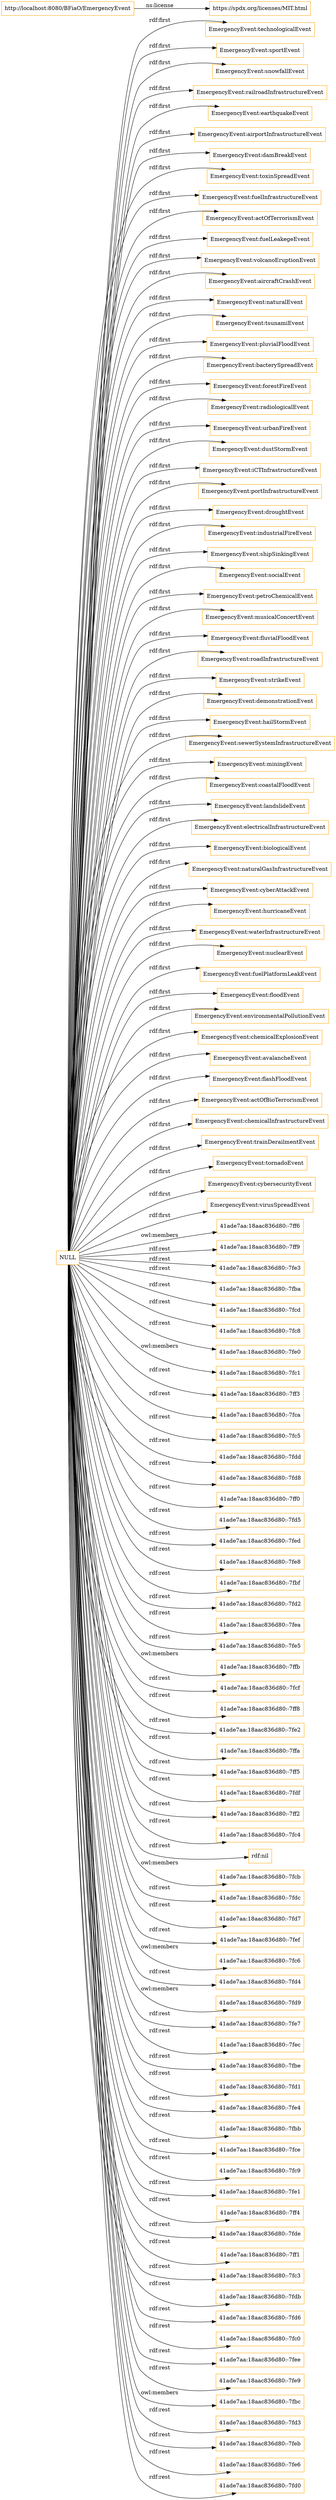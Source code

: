 digraph ar2dtool_diagram { 
rankdir=LR;
size="1501"
node [shape = rectangle, color="orange"]; "EmergencyEvent:technologicalEvent" "EmergencyEvent:sportEvent" "EmergencyEvent:snowfallEvent" "EmergencyEvent:railroadInfrastructureEvent" "EmergencyEvent:earthquakeEvent" "EmergencyEvent:airportInfrastructureEvent" "EmergencyEvent:damBreakEvent" "EmergencyEvent:toxinSpreadEvent" "EmergencyEvent:fuelInfrastructureEvent" "EmergencyEvent:actOfTerrorismEvent" "EmergencyEvent:fuelLeakegeEvent" "EmergencyEvent:volcanoEruptionEvent" "EmergencyEvent:aircraftCrashEvent" "EmergencyEvent:naturalEvent" "EmergencyEvent:tsunamiEvent" "EmergencyEvent:pluvialFloodEvent" "EmergencyEvent:bacterySpreadEvent" "EmergencyEvent:forestFireEvent" "EmergencyEvent:radiologicalEvent" "EmergencyEvent:urbanFireEvent" "EmergencyEvent:dustStormEvent" "EmergencyEvent:iCTInfrastructureEvent" "EmergencyEvent:portInfrastructureEvent" "EmergencyEvent:droughtEvent" "EmergencyEvent:industrialFireEvent" "EmergencyEvent:shipSinkingEvent" "EmergencyEvent:socialEvent" "EmergencyEvent:petroChemicalEvent" "EmergencyEvent:musicalConcertEvent" "EmergencyEvent:fluvialFloodEvent" "EmergencyEvent:roadInfrastructureEvent" "EmergencyEvent:strikeEvent" "EmergencyEvent:demonstrationEvent" "EmergencyEvent:hailStormEvent" "EmergencyEvent:sewerSystemInfrastructureEvent" "EmergencyEvent:miningEvent" "EmergencyEvent:coastalFloodEvent" "EmergencyEvent:landslideEvent" "EmergencyEvent:electricalInfrastructureEvent" "EmergencyEvent:biologicalEvent" "EmergencyEvent:naturalGasInfrastructureEvent" "EmergencyEvent:cyberAttackEvent" "EmergencyEvent:hurricaneEvent" "EmergencyEvent:waterInfrastructureEvent" "EmergencyEvent:nuclearEvent" "EmergencyEvent:fuelPlatformLeakEvent" "EmergencyEvent:floodEvent" "EmergencyEvent:environmentalPollutionEvent" "EmergencyEvent:chemicalExplosionEvent" "EmergencyEvent:avalancheEvent" "EmergencyEvent:flashFloodEvent" "EmergencyEvent:actOfBioTerrorismEvent" "EmergencyEvent:chemicalInfrastructureEvent" "EmergencyEvent:trainDerailmentEvent" "EmergencyEvent:tornadoEvent" "EmergencyEvent:cybersecurityEvent" "EmergencyEvent:virusSpreadEvent" ; /*classes style*/
	"NULL" -> "41ade7aa:18aac836d80:-7ff6" [ label = "owl:members" ];
	"NULL" -> "41ade7aa:18aac836d80:-7ff9" [ label = "rdf:rest" ];
	"NULL" -> "41ade7aa:18aac836d80:-7fe3" [ label = "rdf:rest" ];
	"NULL" -> "EmergencyEvent:naturalEvent" [ label = "rdf:first" ];
	"NULL" -> "41ade7aa:18aac836d80:-7fba" [ label = "rdf:rest" ];
	"NULL" -> "EmergencyEvent:urbanFireEvent" [ label = "rdf:first" ];
	"NULL" -> "EmergencyEvent:petroChemicalEvent" [ label = "rdf:first" ];
	"NULL" -> "EmergencyEvent:hailStormEvent" [ label = "rdf:first" ];
	"NULL" -> "41ade7aa:18aac836d80:-7fcd" [ label = "rdf:rest" ];
	"NULL" -> "41ade7aa:18aac836d80:-7fc8" [ label = "rdf:rest" ];
	"NULL" -> "41ade7aa:18aac836d80:-7fe0" [ label = "rdf:rest" ];
	"NULL" -> "EmergencyEvent:snowfallEvent" [ label = "rdf:first" ];
	"NULL" -> "41ade7aa:18aac836d80:-7fc1" [ label = "owl:members" ];
	"NULL" -> "EmergencyEvent:avalancheEvent" [ label = "rdf:first" ];
	"NULL" -> "41ade7aa:18aac836d80:-7ff3" [ label = "rdf:rest" ];
	"NULL" -> "41ade7aa:18aac836d80:-7fca" [ label = "rdf:rest" ];
	"NULL" -> "41ade7aa:18aac836d80:-7fc5" [ label = "rdf:rest" ];
	"NULL" -> "41ade7aa:18aac836d80:-7fdd" [ label = "rdf:rest" ];
	"NULL" -> "EmergencyEvent:fuelInfrastructureEvent" [ label = "rdf:first" ];
	"NULL" -> "41ade7aa:18aac836d80:-7fd8" [ label = "rdf:rest" ];
	"NULL" -> "41ade7aa:18aac836d80:-7ff0" [ label = "rdf:rest" ];
	"NULL" -> "EmergencyEvent:damBreakEvent" [ label = "rdf:first" ];
	"NULL" -> "EmergencyEvent:environmentalPollutionEvent" [ label = "rdf:first" ];
	"NULL" -> "EmergencyEvent:cybersecurityEvent" [ label = "rdf:first" ];
	"NULL" -> "41ade7aa:18aac836d80:-7fd5" [ label = "rdf:rest" ];
	"NULL" -> "EmergencyEvent:fuelPlatformLeakEvent" [ label = "rdf:first" ];
	"NULL" -> "EmergencyEvent:dustStormEvent" [ label = "rdf:first" ];
	"NULL" -> "41ade7aa:18aac836d80:-7fed" [ label = "rdf:rest" ];
	"NULL" -> "41ade7aa:18aac836d80:-7fe8" [ label = "rdf:rest" ];
	"NULL" -> "EmergencyEvent:socialEvent" [ label = "rdf:first" ];
	"NULL" -> "41ade7aa:18aac836d80:-7fbf" [ label = "rdf:rest" ];
	"NULL" -> "41ade7aa:18aac836d80:-7fd2" [ label = "rdf:rest" ];
	"NULL" -> "EmergencyEvent:landslideEvent" [ label = "rdf:first" ];
	"NULL" -> "EmergencyEvent:bacterySpreadEvent" [ label = "rdf:first" ];
	"NULL" -> "EmergencyEvent:demonstrationEvent" [ label = "rdf:first" ];
	"NULL" -> "41ade7aa:18aac836d80:-7fea" [ label = "rdf:rest" ];
	"NULL" -> "EmergencyEvent:sportEvent" [ label = "rdf:first" ];
	"NULL" -> "41ade7aa:18aac836d80:-7fe5" [ label = "rdf:rest" ];
	"NULL" -> "EmergencyEvent:shipSinkingEvent" [ label = "rdf:first" ];
	"NULL" -> "41ade7aa:18aac836d80:-7ffb" [ label = "owl:members" ];
	"NULL" -> "41ade7aa:18aac836d80:-7fcf" [ label = "rdf:rest" ];
	"NULL" -> "41ade7aa:18aac836d80:-7ff8" [ label = "rdf:rest" ];
	"NULL" -> "EmergencyEvent:iCTInfrastructureEvent" [ label = "rdf:first" ];
	"NULL" -> "EmergencyEvent:volcanoEruptionEvent" [ label = "rdf:first" ];
	"NULL" -> "EmergencyEvent:toxinSpreadEvent" [ label = "rdf:first" ];
	"NULL" -> "41ade7aa:18aac836d80:-7fe2" [ label = "rdf:rest" ];
	"NULL" -> "EmergencyEvent:virusSpreadEvent" [ label = "rdf:first" ];
	"NULL" -> "EmergencyEvent:radiologicalEvent" [ label = "rdf:first" ];
	"NULL" -> "41ade7aa:18aac836d80:-7ffa" [ label = "rdf:rest" ];
	"NULL" -> "41ade7aa:18aac836d80:-7ff5" [ label = "rdf:rest" ];
	"NULL" -> "EmergencyEvent:tornadoEvent" [ label = "rdf:first" ];
	"NULL" -> "EmergencyEvent:miningEvent" [ label = "rdf:first" ];
	"NULL" -> "EmergencyEvent:actOfTerrorismEvent" [ label = "rdf:first" ];
	"NULL" -> "EmergencyEvent:fuelLeakegeEvent" [ label = "rdf:first" ];
	"NULL" -> "EmergencyEvent:technologicalEvent" [ label = "rdf:first" ];
	"NULL" -> "41ade7aa:18aac836d80:-7fdf" [ label = "rdf:rest" ];
	"NULL" -> "41ade7aa:18aac836d80:-7ff2" [ label = "rdf:rest" ];
	"NULL" -> "41ade7aa:18aac836d80:-7fc4" [ label = "rdf:rest" ];
	"NULL" -> "EmergencyEvent:airportInfrastructureEvent" [ label = "rdf:first" ];
	"NULL" -> "rdf:nil" [ label = "rdf:rest" ];
	"NULL" -> "41ade7aa:18aac836d80:-7fcb" [ label = "owl:members" ];
	"NULL" -> "41ade7aa:18aac836d80:-7fdc" [ label = "rdf:rest" ];
	"NULL" -> "41ade7aa:18aac836d80:-7fd7" [ label = "rdf:rest" ];
	"NULL" -> "EmergencyEvent:biologicalEvent" [ label = "rdf:first" ];
	"NULL" -> "41ade7aa:18aac836d80:-7fef" [ label = "rdf:rest" ];
	"NULL" -> "41ade7aa:18aac836d80:-7fc6" [ label = "owl:members" ];
	"NULL" -> "41ade7aa:18aac836d80:-7fd4" [ label = "rdf:rest" ];
	"NULL" -> "41ade7aa:18aac836d80:-7fd9" [ label = "owl:members" ];
	"NULL" -> "EmergencyEvent:sewerSystemInfrastructureEvent" [ label = "rdf:first" ];
	"NULL" -> "EmergencyEvent:chemicalExplosionEvent" [ label = "rdf:first" ];
	"NULL" -> "EmergencyEvent:roadInfrastructureEvent" [ label = "rdf:first" ];
	"NULL" -> "41ade7aa:18aac836d80:-7fe7" [ label = "rdf:rest" ];
	"NULL" -> "EmergencyEvent:droughtEvent" [ label = "rdf:first" ];
	"NULL" -> "EmergencyEvent:actOfBioTerrorismEvent" [ label = "rdf:first" ];
	"NULL" -> "EmergencyEvent:floodEvent" [ label = "rdf:first" ];
	"NULL" -> "EmergencyEvent:portInfrastructureEvent" [ label = "rdf:first" ];
	"NULL" -> "41ade7aa:18aac836d80:-7fec" [ label = "rdf:rest" ];
	"NULL" -> "EmergencyEvent:aircraftCrashEvent" [ label = "rdf:first" ];
	"NULL" -> "41ade7aa:18aac836d80:-7fbe" [ label = "rdf:rest" ];
	"NULL" -> "41ade7aa:18aac836d80:-7fd1" [ label = "rdf:rest" ];
	"NULL" -> "EmergencyEvent:pluvialFloodEvent" [ label = "rdf:first" ];
	"NULL" -> "EmergencyEvent:electricalInfrastructureEvent" [ label = "rdf:first" ];
	"NULL" -> "41ade7aa:18aac836d80:-7fe4" [ label = "rdf:rest" ];
	"NULL" -> "41ade7aa:18aac836d80:-7fbb" [ label = "rdf:rest" ];
	"NULL" -> "EmergencyEvent:waterInfrastructureEvent" [ label = "rdf:first" ];
	"NULL" -> "EmergencyEvent:flashFloodEvent" [ label = "rdf:first" ];
	"NULL" -> "41ade7aa:18aac836d80:-7fce" [ label = "rdf:rest" ];
	"NULL" -> "41ade7aa:18aac836d80:-7fc9" [ label = "rdf:rest" ];
	"NULL" -> "41ade7aa:18aac836d80:-7fe1" [ label = "rdf:rest" ];
	"NULL" -> "EmergencyEvent:strikeEvent" [ label = "rdf:first" ];
	"NULL" -> "EmergencyEvent:nuclearEvent" [ label = "rdf:first" ];
	"NULL" -> "EmergencyEvent:forestFireEvent" [ label = "rdf:first" ];
	"NULL" -> "41ade7aa:18aac836d80:-7ff4" [ label = "rdf:rest" ];
	"NULL" -> "EmergencyEvent:trainDerailmentEvent" [ label = "rdf:first" ];
	"NULL" -> "EmergencyEvent:tsunamiEvent" [ label = "rdf:first" ];
	"NULL" -> "EmergencyEvent:hurricaneEvent" [ label = "rdf:first" ];
	"NULL" -> "EmergencyEvent:railroadInfrastructureEvent" [ label = "rdf:first" ];
	"NULL" -> "41ade7aa:18aac836d80:-7fde" [ label = "rdf:rest" ];
	"NULL" -> "41ade7aa:18aac836d80:-7ff1" [ label = "rdf:rest" ];
	"NULL" -> "EmergencyEvent:earthquakeEvent" [ label = "rdf:first" ];
	"NULL" -> "41ade7aa:18aac836d80:-7fc3" [ label = "rdf:rest" ];
	"NULL" -> "EmergencyEvent:industrialFireEvent" [ label = "rdf:first" ];
	"NULL" -> "41ade7aa:18aac836d80:-7fdb" [ label = "rdf:rest" ];
	"NULL" -> "41ade7aa:18aac836d80:-7fd6" [ label = "rdf:rest" ];
	"NULL" -> "EmergencyEvent:fluvialFloodEvent" [ label = "rdf:first" ];
	"NULL" -> "EmergencyEvent:cyberAttackEvent" [ label = "rdf:first" ];
	"NULL" -> "41ade7aa:18aac836d80:-7fc0" [ label = "rdf:rest" ];
	"NULL" -> "41ade7aa:18aac836d80:-7fee" [ label = "rdf:rest" ];
	"NULL" -> "41ade7aa:18aac836d80:-7fe9" [ label = "rdf:rest" ];
	"NULL" -> "41ade7aa:18aac836d80:-7fbc" [ label = "owl:members" ];
	"NULL" -> "EmergencyEvent:musicalConcertEvent" [ label = "rdf:first" ];
	"NULL" -> "41ade7aa:18aac836d80:-7fd3" [ label = "rdf:rest" ];
	"NULL" -> "EmergencyEvent:naturalGasInfrastructureEvent" [ label = "rdf:first" ];
	"NULL" -> "EmergencyEvent:coastalFloodEvent" [ label = "rdf:first" ];
	"NULL" -> "41ade7aa:18aac836d80:-7feb" [ label = "rdf:rest" ];
	"NULL" -> "41ade7aa:18aac836d80:-7fe6" [ label = "rdf:rest" ];
	"NULL" -> "EmergencyEvent:chemicalInfrastructureEvent" [ label = "rdf:first" ];
	"NULL" -> "41ade7aa:18aac836d80:-7fd0" [ label = "rdf:rest" ];
	"http://localhost:8080/BFiaO/EmergencyEvent" -> "https://spdx.org/licenses/MIT.html" [ label = "ns:license" ];

}
